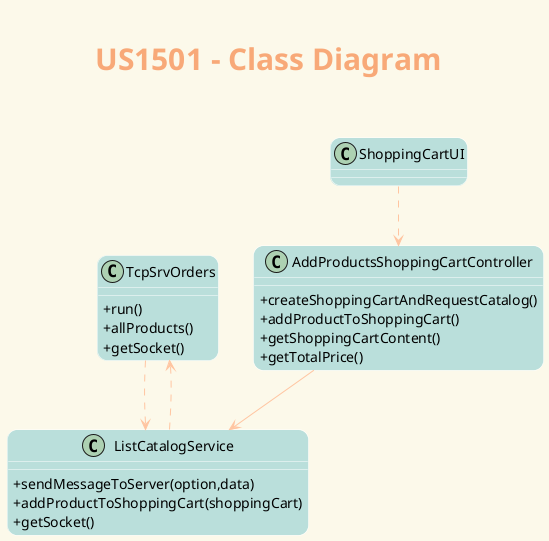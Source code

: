 @startuml
 ' ======= layout =========
 skinparam backgroundColor #fcf9ea
 skinparam titleBorderRoundCorner 15
 skinparam titleFontSize 30
 skinparam classAttributeIconSize 0
 skinparam titleFontName Arial Black
 skinparam titleFontColor #f8a978
 skinparam roundcorner 20
 skinparam stereotypeCBackgroundColor ffc5a1
 skinparam class {

 ArrowColor ffc5a1
 BorderColor White
 BackgroundColor badfdb
 }


 ' ======= title =========
 center header


 endheader
 title <b>US1501 - Class Diagram\n

' ======= classes =========
class TcpSrvOrders{
+run()
+allProducts()
+getSocket()
}
class ListCatalogService{
+sendMessageToServer(option,data)
+addProductToShoppingCart(shoppingCart)
+getSocket()
}
class ShoppingCartUI{
}
class AddProductsShoppingCartController{
+createShoppingCartAndRequestCatalog()
+addProductToShoppingCart()
+getShoppingCartContent()
+getTotalPrice()
}


ShoppingCartUI ..>AddProductsShoppingCartController
AddProductsShoppingCartController-->ListCatalogService
ListCatalogService ..> TcpSrvOrders
TcpSrvOrders ..> ListCatalogService

@enduml